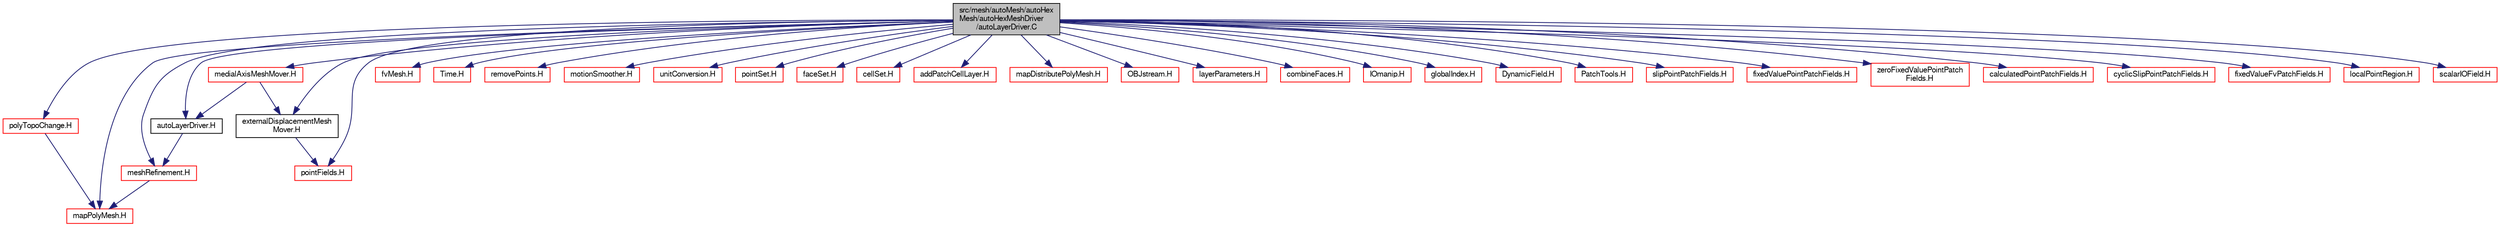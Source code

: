 digraph "src/mesh/autoMesh/autoHexMesh/autoHexMeshDriver/autoLayerDriver.C"
{
  bgcolor="transparent";
  edge [fontname="FreeSans",fontsize="10",labelfontname="FreeSans",labelfontsize="10"];
  node [fontname="FreeSans",fontsize="10",shape=record];
  Node0 [label="src/mesh/autoMesh/autoHex\lMesh/autoHexMeshDriver\l/autoLayerDriver.C",height=0.2,width=0.4,color="black", fillcolor="grey75", style="filled", fontcolor="black"];
  Node0 -> Node1 [color="midnightblue",fontsize="10",style="solid",fontname="FreeSans"];
  Node1 [label="autoLayerDriver.H",height=0.2,width=0.4,color="black",URL="$a06836.html"];
  Node1 -> Node2 [color="midnightblue",fontsize="10",style="solid",fontname="FreeSans"];
  Node2 [label="meshRefinement.H",height=0.2,width=0.4,color="red",URL="$a06920.html"];
  Node2 -> Node204 [color="midnightblue",fontsize="10",style="solid",fontname="FreeSans"];
  Node204 [label="mapPolyMesh.H",height=0.2,width=0.4,color="red",URL="$a11597.html"];
  Node0 -> Node213 [color="midnightblue",fontsize="10",style="solid",fontname="FreeSans"];
  Node213 [label="fvMesh.H",height=0.2,width=0.4,color="red",URL="$a03533.html"];
  Node0 -> Node283 [color="midnightblue",fontsize="10",style="solid",fontname="FreeSans"];
  Node283 [label="Time.H",height=0.2,width=0.4,color="red",URL="$a09311.html"];
  Node0 -> Node2 [color="midnightblue",fontsize="10",style="solid",fontname="FreeSans"];
  Node0 -> Node304 [color="midnightblue",fontsize="10",style="solid",fontname="FreeSans"];
  Node304 [label="removePoints.H",height=0.2,width=0.4,color="red",URL="$a00812.html"];
  Node0 -> Node305 [color="midnightblue",fontsize="10",style="solid",fontname="FreeSans"];
  Node305 [label="pointFields.H",height=0.2,width=0.4,color="red",URL="$a09881.html"];
  Node0 -> Node341 [color="midnightblue",fontsize="10",style="solid",fontname="FreeSans"];
  Node341 [label="motionSmoother.H",height=0.2,width=0.4,color="red",URL="$a00578.html"];
  Node0 -> Node344 [color="midnightblue",fontsize="10",style="solid",fontname="FreeSans"];
  Node344 [label="unitConversion.H",height=0.2,width=0.4,color="red",URL="$a10280.html",tooltip="Unit conversion functions. "];
  Node0 -> Node346 [color="midnightblue",fontsize="10",style="solid",fontname="FreeSans"];
  Node346 [label="pointSet.H",height=0.2,width=0.4,color="red",URL="$a08141.html"];
  Node0 -> Node348 [color="midnightblue",fontsize="10",style="solid",fontname="FreeSans"];
  Node348 [label="faceSet.H",height=0.2,width=0.4,color="red",URL="$a08129.html"];
  Node0 -> Node349 [color="midnightblue",fontsize="10",style="solid",fontname="FreeSans"];
  Node349 [label="cellSet.H",height=0.2,width=0.4,color="red",URL="$a08117.html"];
  Node0 -> Node350 [color="midnightblue",fontsize="10",style="solid",fontname="FreeSans"];
  Node350 [label="polyTopoChange.H",height=0.2,width=0.4,color="red",URL="$a00755.html"];
  Node350 -> Node204 [color="midnightblue",fontsize="10",style="solid",fontname="FreeSans"];
  Node0 -> Node204 [color="midnightblue",fontsize="10",style="solid",fontname="FreeSans"];
  Node0 -> Node352 [color="midnightblue",fontsize="10",style="solid",fontname="FreeSans"];
  Node352 [label="addPatchCellLayer.H",height=0.2,width=0.4,color="red",URL="$a00701.html"];
  Node0 -> Node353 [color="midnightblue",fontsize="10",style="solid",fontname="FreeSans"];
  Node353 [label="mapDistributePolyMesh.H",height=0.2,width=0.4,color="red",URL="$a11585.html"];
  Node0 -> Node365 [color="midnightblue",fontsize="10",style="solid",fontname="FreeSans"];
  Node365 [label="OBJstream.H",height=0.2,width=0.4,color="red",URL="$a15128.html"];
  Node0 -> Node374 [color="midnightblue",fontsize="10",style="solid",fontname="FreeSans"];
  Node374 [label="layerParameters.H",height=0.2,width=0.4,color="red",URL="$a06863.html"];
  Node0 -> Node375 [color="midnightblue",fontsize="10",style="solid",fontname="FreeSans"];
  Node375 [label="combineFaces.H",height=0.2,width=0.4,color="red",URL="$a00707.html"];
  Node0 -> Node376 [color="midnightblue",fontsize="10",style="solid",fontname="FreeSans"];
  Node376 [label="IOmanip.H",height=0.2,width=0.4,color="red",URL="$a09080.html",tooltip="Istream and Ostream manipulators taking arguments. "];
  Node0 -> Node377 [color="midnightblue",fontsize="10",style="solid",fontname="FreeSans"];
  Node377 [label="globalIndex.H",height=0.2,width=0.4,color="red",URL="$a11522.html"];
  Node0 -> Node379 [color="midnightblue",fontsize="10",style="solid",fontname="FreeSans"];
  Node379 [label="DynamicField.H",height=0.2,width=0.4,color="red",URL="$a09563.html"];
  Node0 -> Node381 [color="midnightblue",fontsize="10",style="solid",fontname="FreeSans"];
  Node381 [label="PatchTools.H",height=0.2,width=0.4,color="red",URL="$a11852.html"];
  Node0 -> Node382 [color="midnightblue",fontsize="10",style="solid",fontname="FreeSans"];
  Node382 [label="slipPointPatchFields.H",height=0.2,width=0.4,color="red",URL="$a10109.html"];
  Node0 -> Node388 [color="midnightblue",fontsize="10",style="solid",fontname="FreeSans"];
  Node388 [label="fixedValuePointPatchFields.H",height=0.2,width=0.4,color="red",URL="$a09938.html"];
  Node0 -> Node391 [color="midnightblue",fontsize="10",style="solid",fontname="FreeSans"];
  Node391 [label="zeroFixedValuePointPatch\lFields.H",height=0.2,width=0.4,color="red",URL="$a06914.html"];
  Node0 -> Node393 [color="midnightblue",fontsize="10",style="solid",fontname="FreeSans"];
  Node393 [label="calculatedPointPatchFields.H",height=0.2,width=0.4,color="red",URL="$a09914.html"];
  Node0 -> Node395 [color="midnightblue",fontsize="10",style="solid",fontname="FreeSans"];
  Node395 [label="cyclicSlipPointPatchFields.H",height=0.2,width=0.4,color="red",URL="$a09986.html"];
  Node0 -> Node407 [color="midnightblue",fontsize="10",style="solid",fontname="FreeSans"];
  Node407 [label="fixedValueFvPatchFields.H",height=0.2,width=0.4,color="red",URL="$a01484.html"];
  Node0 -> Node410 [color="midnightblue",fontsize="10",style="solid",fontname="FreeSans"];
  Node410 [label="localPointRegion.H",height=0.2,width=0.4,color="red",URL="$a07766.html"];
  Node0 -> Node411 [color="midnightblue",fontsize="10",style="solid",fontname="FreeSans"];
  Node411 [label="externalDisplacementMesh\lMover.H",height=0.2,width=0.4,color="black",URL="$a06896.html"];
  Node411 -> Node305 [color="midnightblue",fontsize="10",style="solid",fontname="FreeSans"];
  Node0 -> Node412 [color="midnightblue",fontsize="10",style="solid",fontname="FreeSans"];
  Node412 [label="medialAxisMeshMover.H",height=0.2,width=0.4,color="red",URL="$a06902.html"];
  Node412 -> Node411 [color="midnightblue",fontsize="10",style="solid",fontname="FreeSans"];
  Node412 -> Node1 [color="midnightblue",fontsize="10",style="solid",fontname="FreeSans"];
  Node0 -> Node413 [color="midnightblue",fontsize="10",style="solid",fontname="FreeSans"];
  Node413 [label="scalarIOField.H",height=0.2,width=0.4,color="red",URL="$a09668.html"];
}
